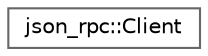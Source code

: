 digraph "Graphical Class Hierarchy"
{
 // LATEX_PDF_SIZE
  bgcolor="transparent";
  edge [fontname=Helvetica,fontsize=10,labelfontname=Helvetica,labelfontsize=10];
  node [fontname=Helvetica,fontsize=10,shape=box,height=0.2,width=0.4];
  rankdir="LR";
  Node0 [id="Node000000",label="json_rpc::Client",height=0.2,width=0.4,color="grey40", fillcolor="white", style="filled",URL="$classjson__rpc_1_1Client.html",tooltip="A class representing a JSON-RPC client."];
}
